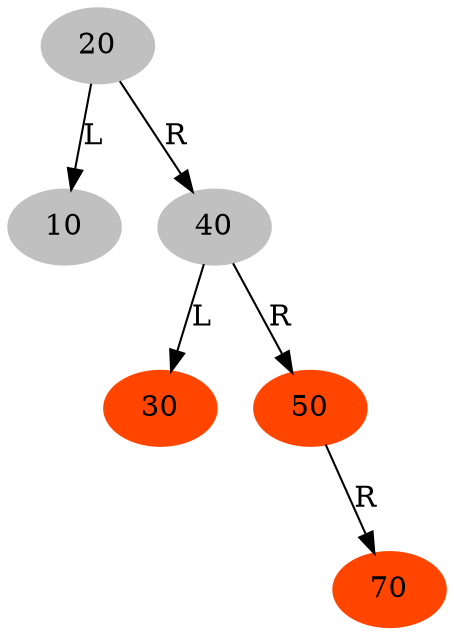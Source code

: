 digraph RBTree {
"20" -> {"10"} [label="L"]
"20" -> {"40"} [label="R"]
"40" -> {"30"} [label="L"]
"40" -> {"50"} [label="R"]
"50" -> {"HD0"} [label="L"] [style=invis]
"HD0" [style=invis]
"50" -> {"70"} [label="R"]
"20" [color=grey] [style=filled] 
"10" [color=grey] [style=filled] 
"40" [color=grey] [style=filled] 
"30" [color=orangered] [style=filled] 
"50" [color=orangered] [style=filled] 
"70" [color=orangered] [style=filled] 
}
